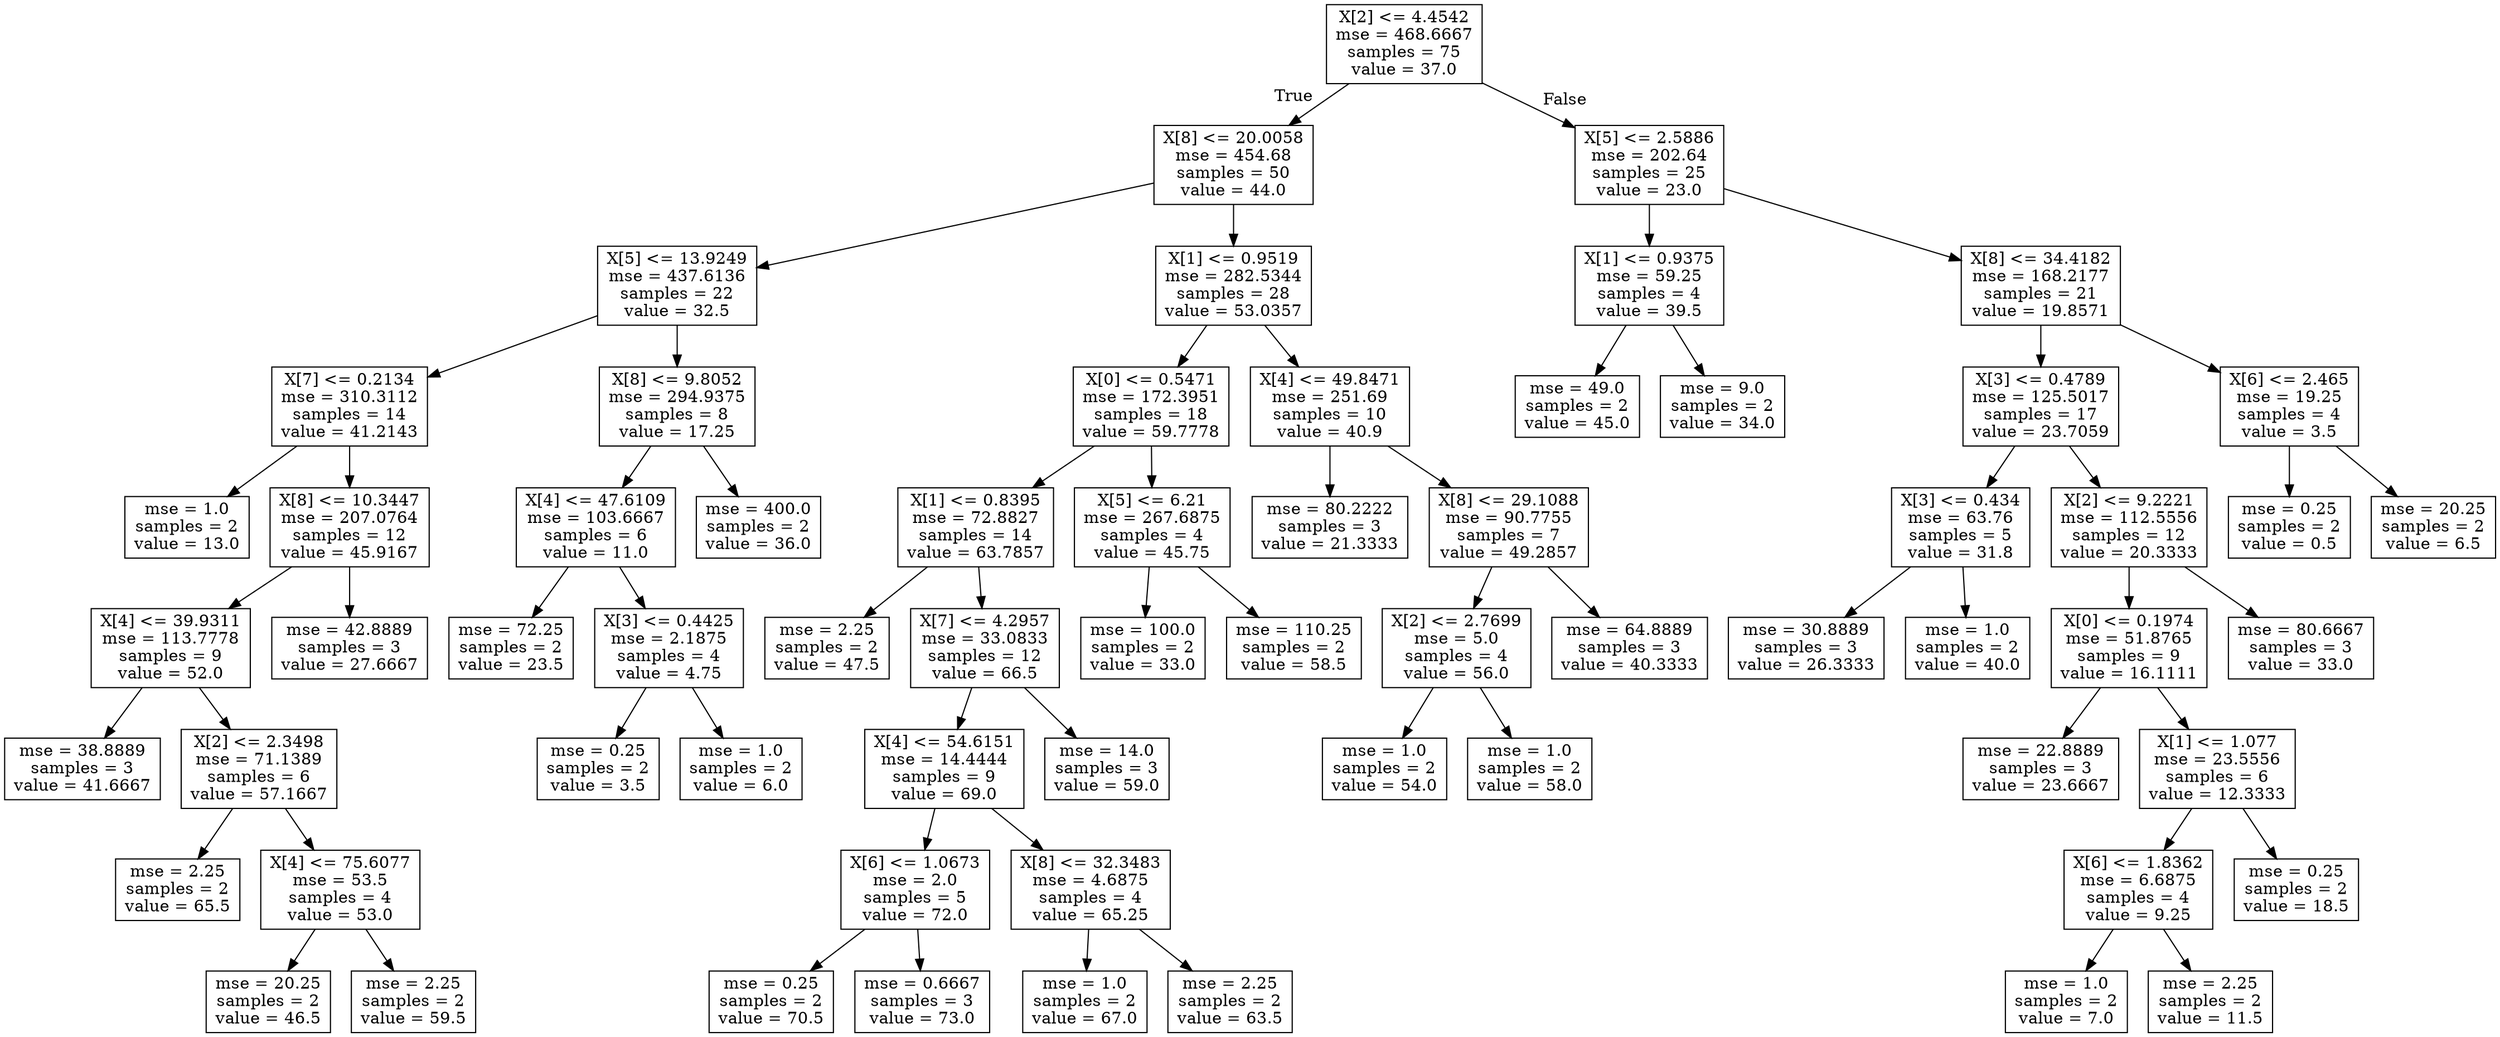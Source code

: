 digraph Tree {
node [shape=box] ;
0 [label="X[2] <= 4.4542\nmse = 468.6667\nsamples = 75\nvalue = 37.0"] ;
1 [label="X[8] <= 20.0058\nmse = 454.68\nsamples = 50\nvalue = 44.0"] ;
0 -> 1 [labeldistance=2.5, labelangle=45, headlabel="True"] ;
2 [label="X[5] <= 13.9249\nmse = 437.6136\nsamples = 22\nvalue = 32.5"] ;
1 -> 2 ;
3 [label="X[7] <= 0.2134\nmse = 310.3112\nsamples = 14\nvalue = 41.2143"] ;
2 -> 3 ;
4 [label="mse = 1.0\nsamples = 2\nvalue = 13.0"] ;
3 -> 4 ;
5 [label="X[8] <= 10.3447\nmse = 207.0764\nsamples = 12\nvalue = 45.9167"] ;
3 -> 5 ;
6 [label="X[4] <= 39.9311\nmse = 113.7778\nsamples = 9\nvalue = 52.0"] ;
5 -> 6 ;
7 [label="mse = 38.8889\nsamples = 3\nvalue = 41.6667"] ;
6 -> 7 ;
8 [label="X[2] <= 2.3498\nmse = 71.1389\nsamples = 6\nvalue = 57.1667"] ;
6 -> 8 ;
9 [label="mse = 2.25\nsamples = 2\nvalue = 65.5"] ;
8 -> 9 ;
10 [label="X[4] <= 75.6077\nmse = 53.5\nsamples = 4\nvalue = 53.0"] ;
8 -> 10 ;
11 [label="mse = 20.25\nsamples = 2\nvalue = 46.5"] ;
10 -> 11 ;
12 [label="mse = 2.25\nsamples = 2\nvalue = 59.5"] ;
10 -> 12 ;
13 [label="mse = 42.8889\nsamples = 3\nvalue = 27.6667"] ;
5 -> 13 ;
14 [label="X[8] <= 9.8052\nmse = 294.9375\nsamples = 8\nvalue = 17.25"] ;
2 -> 14 ;
15 [label="X[4] <= 47.6109\nmse = 103.6667\nsamples = 6\nvalue = 11.0"] ;
14 -> 15 ;
16 [label="mse = 72.25\nsamples = 2\nvalue = 23.5"] ;
15 -> 16 ;
17 [label="X[3] <= 0.4425\nmse = 2.1875\nsamples = 4\nvalue = 4.75"] ;
15 -> 17 ;
18 [label="mse = 0.25\nsamples = 2\nvalue = 3.5"] ;
17 -> 18 ;
19 [label="mse = 1.0\nsamples = 2\nvalue = 6.0"] ;
17 -> 19 ;
20 [label="mse = 400.0\nsamples = 2\nvalue = 36.0"] ;
14 -> 20 ;
21 [label="X[1] <= 0.9519\nmse = 282.5344\nsamples = 28\nvalue = 53.0357"] ;
1 -> 21 ;
22 [label="X[0] <= 0.5471\nmse = 172.3951\nsamples = 18\nvalue = 59.7778"] ;
21 -> 22 ;
23 [label="X[1] <= 0.8395\nmse = 72.8827\nsamples = 14\nvalue = 63.7857"] ;
22 -> 23 ;
24 [label="mse = 2.25\nsamples = 2\nvalue = 47.5"] ;
23 -> 24 ;
25 [label="X[7] <= 4.2957\nmse = 33.0833\nsamples = 12\nvalue = 66.5"] ;
23 -> 25 ;
26 [label="X[4] <= 54.6151\nmse = 14.4444\nsamples = 9\nvalue = 69.0"] ;
25 -> 26 ;
27 [label="X[6] <= 1.0673\nmse = 2.0\nsamples = 5\nvalue = 72.0"] ;
26 -> 27 ;
28 [label="mse = 0.25\nsamples = 2\nvalue = 70.5"] ;
27 -> 28 ;
29 [label="mse = 0.6667\nsamples = 3\nvalue = 73.0"] ;
27 -> 29 ;
30 [label="X[8] <= 32.3483\nmse = 4.6875\nsamples = 4\nvalue = 65.25"] ;
26 -> 30 ;
31 [label="mse = 1.0\nsamples = 2\nvalue = 67.0"] ;
30 -> 31 ;
32 [label="mse = 2.25\nsamples = 2\nvalue = 63.5"] ;
30 -> 32 ;
33 [label="mse = 14.0\nsamples = 3\nvalue = 59.0"] ;
25 -> 33 ;
34 [label="X[5] <= 6.21\nmse = 267.6875\nsamples = 4\nvalue = 45.75"] ;
22 -> 34 ;
35 [label="mse = 100.0\nsamples = 2\nvalue = 33.0"] ;
34 -> 35 ;
36 [label="mse = 110.25\nsamples = 2\nvalue = 58.5"] ;
34 -> 36 ;
37 [label="X[4] <= 49.8471\nmse = 251.69\nsamples = 10\nvalue = 40.9"] ;
21 -> 37 ;
38 [label="mse = 80.2222\nsamples = 3\nvalue = 21.3333"] ;
37 -> 38 ;
39 [label="X[8] <= 29.1088\nmse = 90.7755\nsamples = 7\nvalue = 49.2857"] ;
37 -> 39 ;
40 [label="X[2] <= 2.7699\nmse = 5.0\nsamples = 4\nvalue = 56.0"] ;
39 -> 40 ;
41 [label="mse = 1.0\nsamples = 2\nvalue = 54.0"] ;
40 -> 41 ;
42 [label="mse = 1.0\nsamples = 2\nvalue = 58.0"] ;
40 -> 42 ;
43 [label="mse = 64.8889\nsamples = 3\nvalue = 40.3333"] ;
39 -> 43 ;
44 [label="X[5] <= 2.5886\nmse = 202.64\nsamples = 25\nvalue = 23.0"] ;
0 -> 44 [labeldistance=2.5, labelangle=-45, headlabel="False"] ;
45 [label="X[1] <= 0.9375\nmse = 59.25\nsamples = 4\nvalue = 39.5"] ;
44 -> 45 ;
46 [label="mse = 49.0\nsamples = 2\nvalue = 45.0"] ;
45 -> 46 ;
47 [label="mse = 9.0\nsamples = 2\nvalue = 34.0"] ;
45 -> 47 ;
48 [label="X[8] <= 34.4182\nmse = 168.2177\nsamples = 21\nvalue = 19.8571"] ;
44 -> 48 ;
49 [label="X[3] <= 0.4789\nmse = 125.5017\nsamples = 17\nvalue = 23.7059"] ;
48 -> 49 ;
50 [label="X[3] <= 0.434\nmse = 63.76\nsamples = 5\nvalue = 31.8"] ;
49 -> 50 ;
51 [label="mse = 30.8889\nsamples = 3\nvalue = 26.3333"] ;
50 -> 51 ;
52 [label="mse = 1.0\nsamples = 2\nvalue = 40.0"] ;
50 -> 52 ;
53 [label="X[2] <= 9.2221\nmse = 112.5556\nsamples = 12\nvalue = 20.3333"] ;
49 -> 53 ;
54 [label="X[0] <= 0.1974\nmse = 51.8765\nsamples = 9\nvalue = 16.1111"] ;
53 -> 54 ;
55 [label="mse = 22.8889\nsamples = 3\nvalue = 23.6667"] ;
54 -> 55 ;
56 [label="X[1] <= 1.077\nmse = 23.5556\nsamples = 6\nvalue = 12.3333"] ;
54 -> 56 ;
57 [label="X[6] <= 1.8362\nmse = 6.6875\nsamples = 4\nvalue = 9.25"] ;
56 -> 57 ;
58 [label="mse = 1.0\nsamples = 2\nvalue = 7.0"] ;
57 -> 58 ;
59 [label="mse = 2.25\nsamples = 2\nvalue = 11.5"] ;
57 -> 59 ;
60 [label="mse = 0.25\nsamples = 2\nvalue = 18.5"] ;
56 -> 60 ;
61 [label="mse = 80.6667\nsamples = 3\nvalue = 33.0"] ;
53 -> 61 ;
62 [label="X[6] <= 2.465\nmse = 19.25\nsamples = 4\nvalue = 3.5"] ;
48 -> 62 ;
63 [label="mse = 0.25\nsamples = 2\nvalue = 0.5"] ;
62 -> 63 ;
64 [label="mse = 20.25\nsamples = 2\nvalue = 6.5"] ;
62 -> 64 ;
}